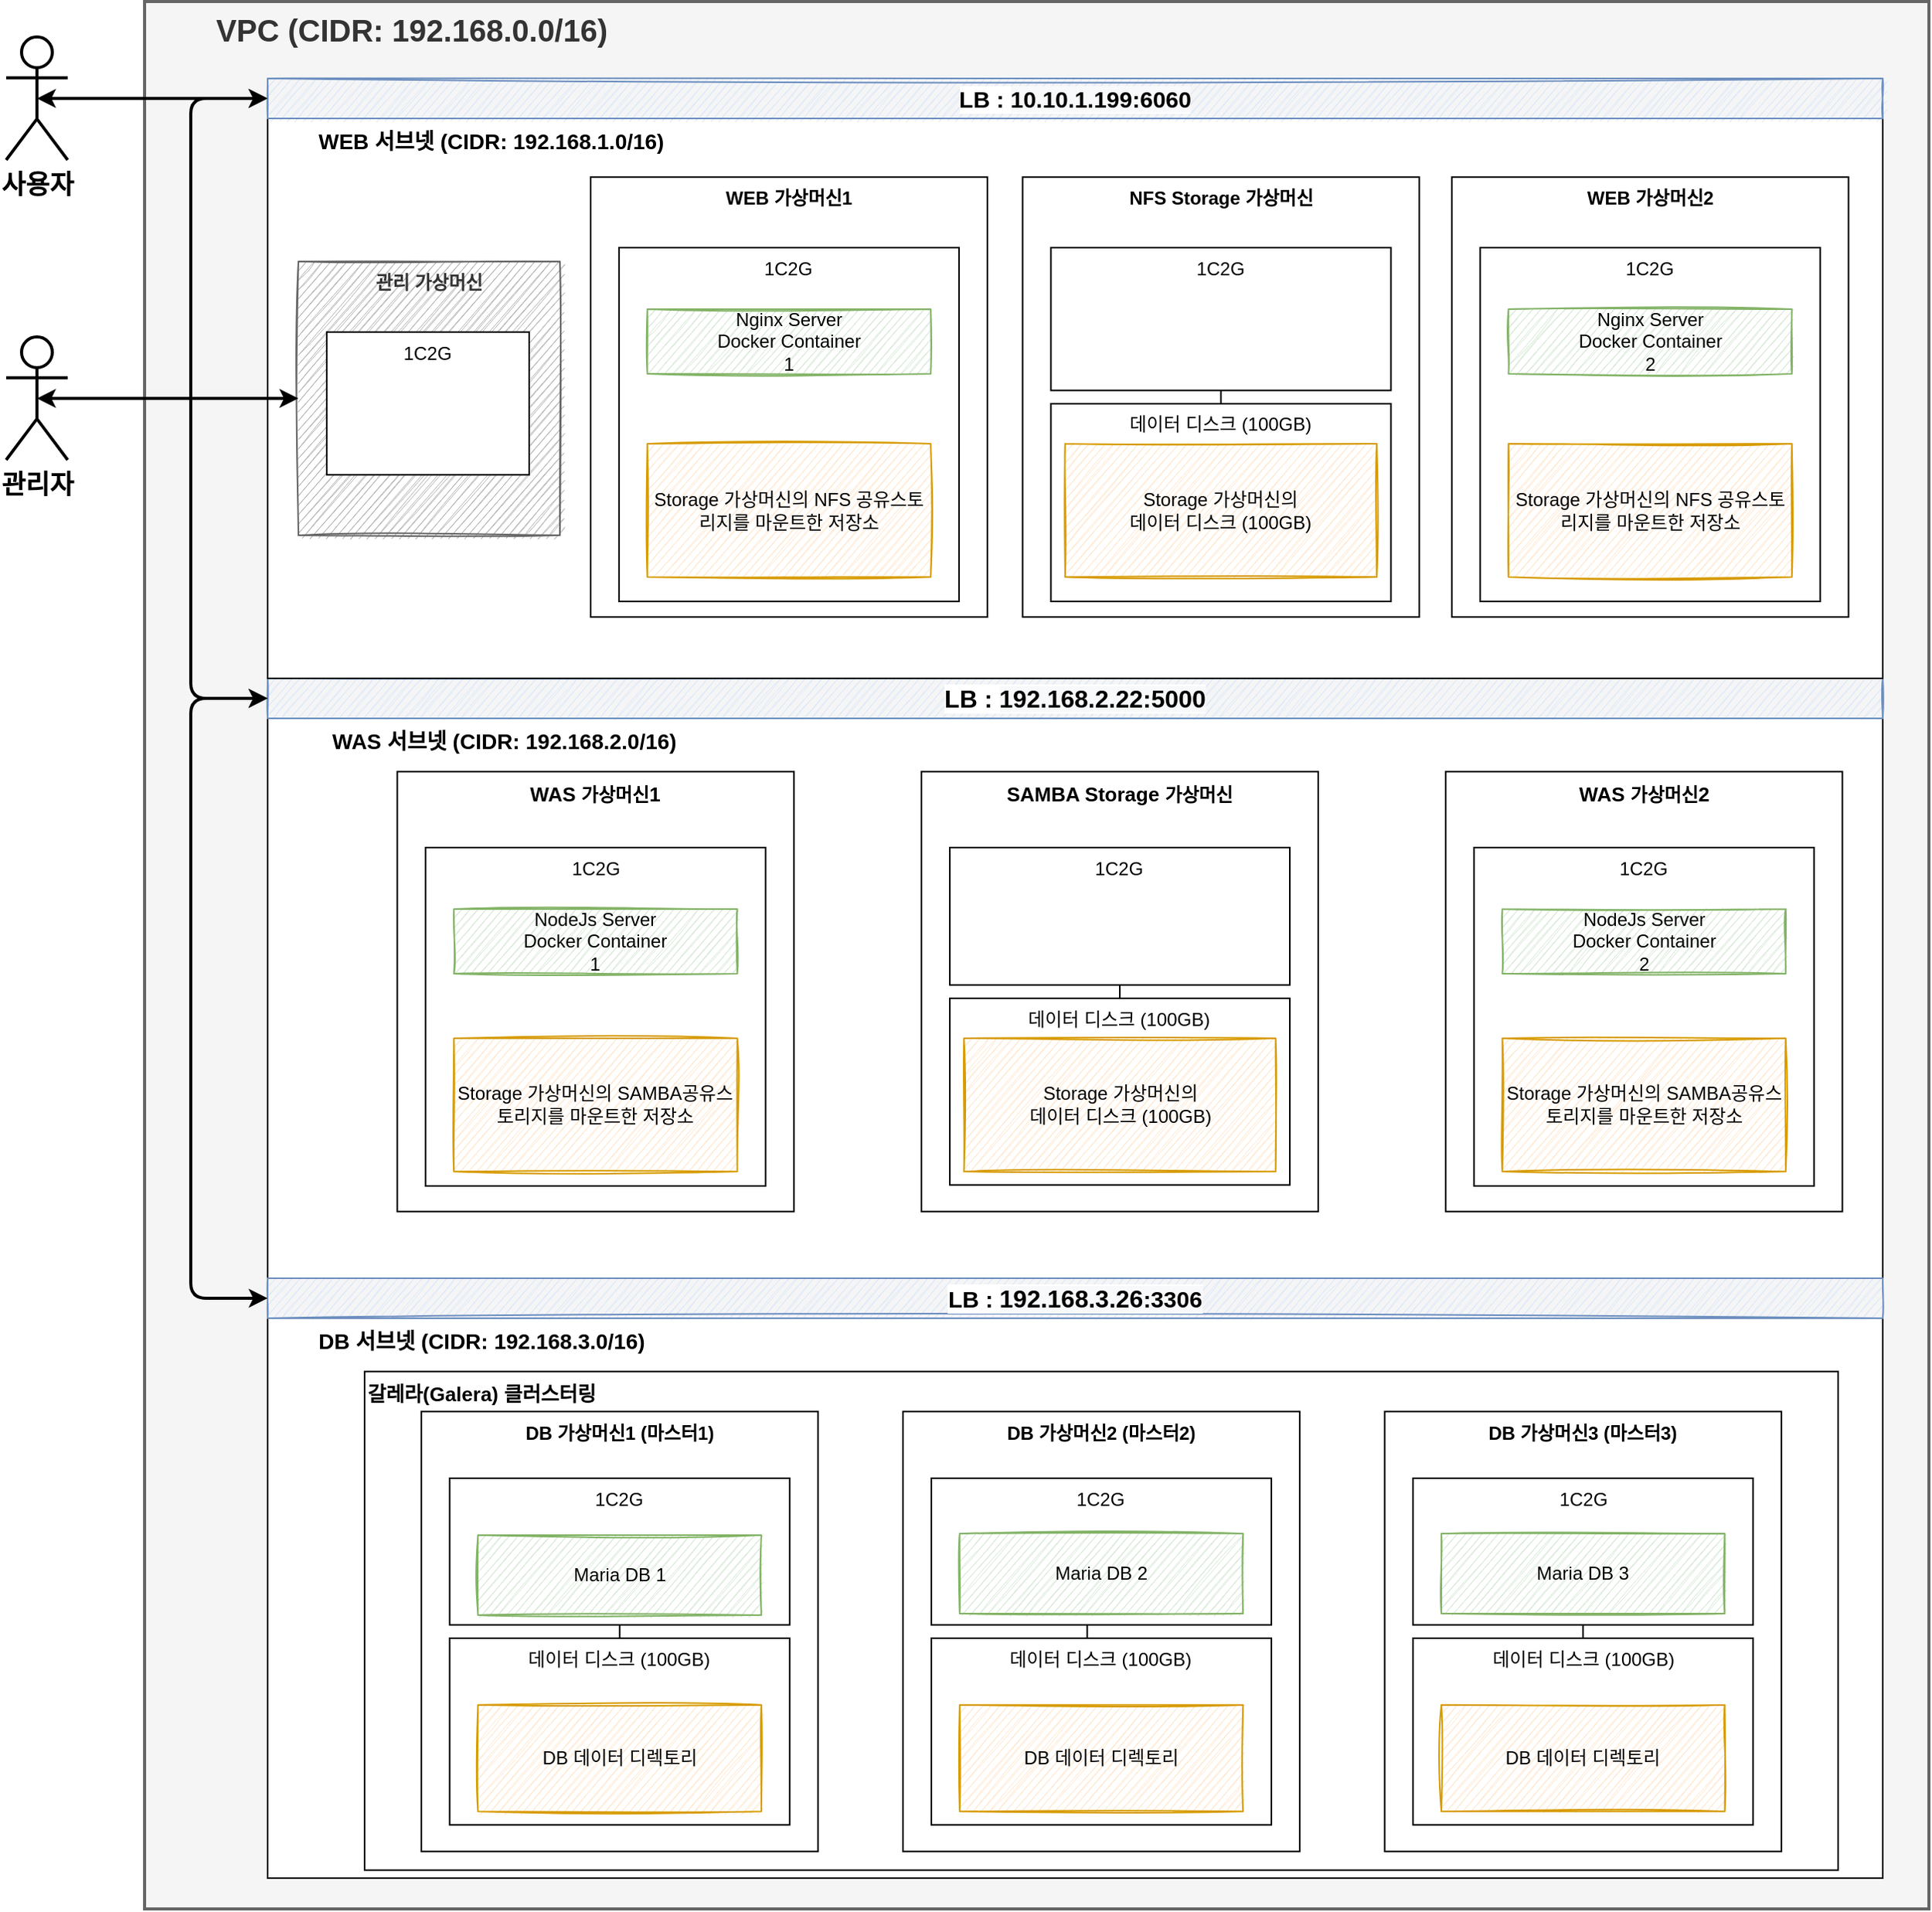<mxfile version="18.0.1" type="device" pages="2"><diagram id="beLBijaFmOzVzYkexY7z" name="linux 3tier"><mxGraphModel dx="2275" dy="2651" grid="1" gridSize="10" guides="1" tooltips="1" connect="1" arrows="1" fold="1" page="1" pageScale="1" pageWidth="1169" pageHeight="827" math="0" shadow="0"><root><mxCell id="0"/><mxCell id="1" parent="0"/><mxCell id="K_TEPSwrzYAbUcOwS6Rm-1" value="&lt;b style=&quot;font-size: 20px;&quot;&gt;&lt;font style=&quot;font-size: 20px;&quot;&gt;&amp;nbsp;&lt;span style=&quot;white-space: pre;&quot;&gt;&#9;&lt;/span&gt;VPC (CIDR:&amp;nbsp;&lt;/font&gt;&lt;/b&gt;&lt;span style=&quot;background-color: initial;&quot;&gt;&lt;b&gt;192.168.0.0/16)&lt;/b&gt;&lt;br&gt;&lt;/span&gt;" style="rounded=0;whiteSpace=wrap;html=1;fillColor=#f5f5f5;strokeColor=#666666;fontColor=#333333;sketch=0;strokeWidth=2;glass=0;align=left;verticalAlign=top;fontSize=20;" parent="1" vertex="1"><mxGeometry x="-650" y="-870" width="1160" height="1240" as="geometry"/></mxCell><mxCell id="K_TEPSwrzYAbUcOwS6Rm-2" style="edgeStyle=orthogonalEdgeStyle;rounded=0;orthogonalLoop=1;jettySize=auto;html=1;exitX=0.5;exitY=0.5;exitDx=0;exitDy=0;exitPerimeter=0;entryX=0;entryY=0.5;entryDx=0;entryDy=0;startArrow=classic;startFill=1;strokeWidth=2;" parent="1" source="K_TEPSwrzYAbUcOwS6Rm-3" target="K_TEPSwrzYAbUcOwS6Rm-35" edge="1"><mxGeometry relative="1" as="geometry"/></mxCell><mxCell id="K_TEPSwrzYAbUcOwS6Rm-3" value="사용자&lt;br&gt;" style="shape=umlActor;verticalLabelPosition=bottom;verticalAlign=top;html=1;outlineConnect=0;fontStyle=1;fontSize=17;strokeWidth=2;" parent="1" vertex="1"><mxGeometry x="-740" y="-847" width="40" height="80" as="geometry"/></mxCell><mxCell id="K_TEPSwrzYAbUcOwS6Rm-4" value="" style="group" parent="1" vertex="1" connectable="0"><mxGeometry x="-570" y="-820" width="1050" height="1170" as="geometry"/></mxCell><mxCell id="K_TEPSwrzYAbUcOwS6Rm-5" value="&lt;font style=&quot;&quot;&gt;&lt;b style=&quot;font-size: 14px;&quot;&gt;&lt;span style=&quot;white-space: pre;&quot;&gt;&#9;&lt;/span&gt;DB 서브넷 (&lt;/b&gt;&lt;span style=&quot;font-size: 14px;&quot;&gt;&lt;b&gt;CIDR: 192.168.3.0/16&lt;/b&gt;&lt;/span&gt;&lt;b style=&quot;font-size: 14px;&quot;&gt;)&lt;/b&gt;&lt;/font&gt;" style="rounded=0;whiteSpace=wrap;html=1;align=left;verticalAlign=top;container=0;" parent="K_TEPSwrzYAbUcOwS6Rm-4" vertex="1"><mxGeometry y="806.0" width="1050.0" height="364.0" as="geometry"/></mxCell><mxCell id="K_TEPSwrzYAbUcOwS6Rm-6" value="&lt;b&gt;&lt;font style=&quot;font-size: 13px;&quot;&gt;갈레라(Galera) 클러스터링&lt;/font&gt;&lt;/b&gt;" style="rounded=0;whiteSpace=wrap;html=1;align=left;verticalAlign=top;" parent="K_TEPSwrzYAbUcOwS6Rm-4" vertex="1"><mxGeometry x="63.053" y="840.667" width="957.895" height="324.133" as="geometry"/></mxCell><mxCell id="K_TEPSwrzYAbUcOwS6Rm-7" value="&lt;blockquote style=&quot;margin: 0 0 0 40px; border: none; padding: 0px;&quot;&gt;&lt;font style=&quot;&quot;&gt;&lt;span style=&quot;font-size: 14px;&quot;&gt;&lt;b&gt;WAS 서브넷 (CIDR: 192.168.2.0/16)&lt;/b&gt;&lt;/span&gt;&lt;/font&gt;&lt;/blockquote&gt;" style="rounded=0;whiteSpace=wrap;html=1;align=left;verticalAlign=top;container=0;" parent="K_TEPSwrzYAbUcOwS6Rm-4" vertex="1"><mxGeometry y="416" width="1050.0" height="364.0" as="geometry"/></mxCell><mxCell id="K_TEPSwrzYAbUcOwS6Rm-8" value="&lt;b&gt;&lt;font style=&quot;font-size: 13px;&quot;&gt;WAS&amp;nbsp;&lt;/font&gt;&lt;/b&gt;&lt;b&gt;가상머신&lt;/b&gt;&lt;b&gt;&lt;font style=&quot;font-size: 13px;&quot;&gt;2&lt;/font&gt;&lt;/b&gt;" style="rounded=0;whiteSpace=wrap;html=1;fillColor=none;verticalAlign=top;container=0;" parent="K_TEPSwrzYAbUcOwS6Rm-4" vertex="1"><mxGeometry x="765.842" y="450.667" width="257.895" height="286.0" as="geometry"/></mxCell><mxCell id="K_TEPSwrzYAbUcOwS6Rm-9" value="&lt;b&gt;&lt;font style=&quot;font-size: 13px;&quot;&gt;SAMBA Storage&amp;nbsp;&lt;/font&gt;&lt;/b&gt;&lt;font style=&quot;&quot;&gt;&lt;b&gt;가상머신&lt;/b&gt;&lt;br&gt;&lt;/font&gt;" style="rounded=0;whiteSpace=wrap;html=1;fillColor=none;verticalAlign=top;container=0;" parent="K_TEPSwrzYAbUcOwS6Rm-4" vertex="1"><mxGeometry x="425.053" y="450.667" width="257.895" height="286.0" as="geometry"/></mxCell><mxCell id="K_TEPSwrzYAbUcOwS6Rm-10" value="&lt;b&gt;&lt;font style=&quot;font-size: 13px;&quot;&gt;WAS&amp;nbsp;&lt;/font&gt;&lt;/b&gt;&lt;font style=&quot;&quot;&gt;&lt;b&gt;가상머신&lt;/b&gt;&lt;span style=&quot;font-size: 13px;&quot;&gt;&lt;b&gt;1&lt;/b&gt;&lt;/span&gt;&lt;/font&gt;&lt;b&gt;&lt;font style=&quot;font-size: 13px;&quot;&gt;&lt;br&gt;&lt;/font&gt;&lt;/b&gt;" style="rounded=0;whiteSpace=wrap;html=1;fillColor=none;verticalAlign=top;container=0;" parent="K_TEPSwrzYAbUcOwS6Rm-4" vertex="1"><mxGeometry x="84.263" y="450.667" width="257.895" height="286.0" as="geometry"/></mxCell><mxCell id="K_TEPSwrzYAbUcOwS6Rm-11" value="1C2G" style="rounded=0;whiteSpace=wrap;html=1;container=0;verticalAlign=top;" parent="K_TEPSwrzYAbUcOwS6Rm-4" vertex="1"><mxGeometry x="102.68" y="500" width="221.05" height="220" as="geometry"/></mxCell><mxCell id="K_TEPSwrzYAbUcOwS6Rm-12" value="1C2G" style="rounded=0;whiteSpace=wrap;html=1;container=0;verticalAlign=top;" parent="K_TEPSwrzYAbUcOwS6Rm-4" vertex="1"><mxGeometry x="784.26" y="500" width="221.05" height="220" as="geometry"/></mxCell><mxCell id="K_TEPSwrzYAbUcOwS6Rm-13" value="1C2G" style="rounded=0;whiteSpace=wrap;html=1;container=0;verticalAlign=top;" parent="K_TEPSwrzYAbUcOwS6Rm-4" vertex="1"><mxGeometry x="443.47" y="500" width="221.05" height="89.33" as="geometry"/></mxCell><mxCell id="K_TEPSwrzYAbUcOwS6Rm-14" style="edgeStyle=orthogonalEdgeStyle;rounded=0;orthogonalLoop=1;jettySize=auto;html=1;exitX=0.5;exitY=0;exitDx=0;exitDy=0;entryX=0.5;entryY=1;entryDx=0;entryDy=0;endArrow=none;endFill=0;" parent="K_TEPSwrzYAbUcOwS6Rm-4" source="K_TEPSwrzYAbUcOwS6Rm-55" target="K_TEPSwrzYAbUcOwS6Rm-13" edge="1"><mxGeometry relative="1" as="geometry"/></mxCell><mxCell id="K_TEPSwrzYAbUcOwS6Rm-18" value="&lt;font style=&quot;font-size: 16px;&quot;&gt;&lt;b&gt;LB :&amp;nbsp;&lt;span style=&quot;background-color: rgb(248, 249, 250);&quot;&gt;192.168.2.22:5000&lt;/span&gt;&lt;/b&gt;&lt;/font&gt;" style="rounded=0;whiteSpace=wrap;html=1;labelBackgroundColor=#ffffff;container=0;fillColor=#dae8fc;strokeColor=#6c8ebf;sketch=1;fontSize=13;" parent="K_TEPSwrzYAbUcOwS6Rm-4" vertex="1"><mxGeometry y="390" width="1050.0" height="26" as="geometry"/></mxCell><mxCell id="K_TEPSwrzYAbUcOwS6Rm-19" value="NodeJs Server&lt;br&gt;Docker Container&lt;br&gt;1" style="rounded=0;whiteSpace=wrap;html=1;fillColor=#d5e8d4;strokeColor=#82b366;sketch=1;" parent="K_TEPSwrzYAbUcOwS6Rm-4" vertex="1"><mxGeometry x="121.11" y="540" width="184.21" height="42" as="geometry"/></mxCell><mxCell id="K_TEPSwrzYAbUcOwS6Rm-20" value="NodeJs&amp;nbsp;Server&lt;br&gt;Docker Container&lt;br&gt;2" style="rounded=0;whiteSpace=wrap;html=1;fillColor=#d5e8d4;strokeColor=#82b366;sketch=1;" parent="K_TEPSwrzYAbUcOwS6Rm-4" vertex="1"><mxGeometry x="802.68" y="540" width="184.21" height="42" as="geometry"/></mxCell><mxCell id="K_TEPSwrzYAbUcOwS6Rm-21" value="Storage 가상머신의 SAMBA공유스토리지를 마운트한 저장소" style="rounded=0;whiteSpace=wrap;html=1;fillColor=#ffe6cc;strokeColor=#d79b00;sketch=1;" parent="K_TEPSwrzYAbUcOwS6Rm-4" vertex="1"><mxGeometry x="121.105" y="624" width="184.211" height="86.667" as="geometry"/></mxCell><mxCell id="K_TEPSwrzYAbUcOwS6Rm-22" value="Storage 가상머신의 SAMBA공유스토리지를 마운트한 저장소" style="rounded=0;whiteSpace=wrap;html=1;fillColor=#ffe6cc;strokeColor=#d79b00;sketch=1;" parent="K_TEPSwrzYAbUcOwS6Rm-4" vertex="1"><mxGeometry x="802.684" y="624" width="184.211" height="86.667" as="geometry"/></mxCell><mxCell id="K_TEPSwrzYAbUcOwS6Rm-23" value="&lt;font style=&quot;&quot;&gt;&lt;span style=&quot;font-size: 14px;&quot;&gt;&lt;b&gt;&lt;span style=&quot;white-space: pre;&quot;&gt;&#9;&lt;/span&gt;WEB 서브넷 (CIDR: 192.168.1.0/16)&lt;/b&gt;&lt;/span&gt;&lt;/font&gt;" style="rounded=0;whiteSpace=wrap;html=1;align=left;verticalAlign=top;container=0;" parent="K_TEPSwrzYAbUcOwS6Rm-4" vertex="1"><mxGeometry y="26" width="1050.0" height="364.0" as="geometry"/></mxCell><mxCell id="K_TEPSwrzYAbUcOwS6Rm-24" value="&lt;b&gt;WEB 가상머신2&lt;/b&gt;" style="rounded=0;whiteSpace=wrap;html=1;fillColor=none;verticalAlign=top;container=0;" parent="K_TEPSwrzYAbUcOwS6Rm-4" vertex="1"><mxGeometry x="769.842" y="64.133" width="257.895" height="286.0" as="geometry"/></mxCell><mxCell id="K_TEPSwrzYAbUcOwS6Rm-25" value="&lt;b&gt;NFS Storage 가상머신&lt;/b&gt;" style="rounded=0;whiteSpace=wrap;html=1;fillColor=none;verticalAlign=top;container=0;" parent="K_TEPSwrzYAbUcOwS6Rm-4" vertex="1"><mxGeometry x="490.793" y="64.133" width="257.895" height="286.0" as="geometry"/></mxCell><mxCell id="K_TEPSwrzYAbUcOwS6Rm-26" value="&lt;b&gt;WEB 가상머신1&lt;/b&gt;" style="rounded=0;whiteSpace=wrap;html=1;fillColor=none;verticalAlign=top;container=0;" parent="K_TEPSwrzYAbUcOwS6Rm-4" vertex="1"><mxGeometry x="210.003" y="64.133" width="257.895" height="286.0" as="geometry"/></mxCell><mxCell id="K_TEPSwrzYAbUcOwS6Rm-27" value="1C2G" style="rounded=0;whiteSpace=wrap;html=1;container=0;verticalAlign=top;" parent="K_TEPSwrzYAbUcOwS6Rm-4" vertex="1"><mxGeometry x="228.42" y="110" width="221.05" height="230" as="geometry"/></mxCell><mxCell id="K_TEPSwrzYAbUcOwS6Rm-29" value="1C2G" style="rounded=0;whiteSpace=wrap;html=1;container=0;verticalAlign=top;" parent="K_TEPSwrzYAbUcOwS6Rm-4" vertex="1"><mxGeometry x="788.26" y="110" width="221.05" height="230" as="geometry"/></mxCell><mxCell id="K_TEPSwrzYAbUcOwS6Rm-30" value="1C2G" style="rounded=0;whiteSpace=wrap;html=1;container=0;verticalAlign=top;" parent="K_TEPSwrzYAbUcOwS6Rm-4" vertex="1"><mxGeometry x="509.21" y="110" width="221.05" height="92.8" as="geometry"/></mxCell><mxCell id="K_TEPSwrzYAbUcOwS6Rm-31" style="edgeStyle=orthogonalEdgeStyle;rounded=0;orthogonalLoop=1;jettySize=auto;html=1;exitX=0.5;exitY=0;exitDx=0;exitDy=0;entryX=0.5;entryY=1;entryDx=0;entryDy=0;endArrow=none;endFill=0;" parent="K_TEPSwrzYAbUcOwS6Rm-4" source="K_TEPSwrzYAbUcOwS6Rm-57" target="K_TEPSwrzYAbUcOwS6Rm-30" edge="1"><mxGeometry relative="1" as="geometry"/></mxCell><mxCell id="K_TEPSwrzYAbUcOwS6Rm-35" value="&lt;font style=&quot;font-size: 15px;&quot;&gt;&lt;b&gt;LB :&amp;nbsp;&lt;span style=&quot;background-color: rgb(248, 249, 250);&quot;&gt;10.10.1.199:6060&lt;/span&gt;&lt;/b&gt;&lt;/font&gt;" style="rounded=0;whiteSpace=wrap;html=1;labelBackgroundColor=#ffffff;container=0;fillColor=#dae8fc;strokeColor=#6c8ebf;sketch=1;fontSize=13;" parent="K_TEPSwrzYAbUcOwS6Rm-4" vertex="1"><mxGeometry width="1050" height="26" as="geometry"/></mxCell><mxCell id="K_TEPSwrzYAbUcOwS6Rm-36" value="Nginx Server&lt;br&gt;Docker Container&lt;br&gt;1" style="rounded=0;whiteSpace=wrap;html=1;fillColor=#d5e8d4;strokeColor=#82b366;sketch=1;" parent="K_TEPSwrzYAbUcOwS6Rm-4" vertex="1"><mxGeometry x="246.85" y="150" width="184.21" height="42" as="geometry"/></mxCell><mxCell id="K_TEPSwrzYAbUcOwS6Rm-37" value="Nginx Server&lt;br&gt;Docker Container&lt;br&gt;2" style="rounded=0;whiteSpace=wrap;html=1;fillColor=#d5e8d4;strokeColor=#82b366;sketch=1;" parent="K_TEPSwrzYAbUcOwS6Rm-4" vertex="1"><mxGeometry x="806.68" y="150" width="184.21" height="42" as="geometry"/></mxCell><mxCell id="K_TEPSwrzYAbUcOwS6Rm-38" value="Storage 가상머신의 NFS&amp;nbsp;공유스토리지를 마운트한 저장소" style="rounded=0;whiteSpace=wrap;html=1;fillColor=#ffe6cc;strokeColor=#d79b00;sketch=1;" parent="K_TEPSwrzYAbUcOwS6Rm-4" vertex="1"><mxGeometry x="246.845" y="237.467" width="184.211" height="86.667" as="geometry"/></mxCell><mxCell id="K_TEPSwrzYAbUcOwS6Rm-39" value="Storage 가상머신의 NFS 공유스토리지를 마운트한 저장소" style="rounded=0;whiteSpace=wrap;html=1;fillColor=#ffe6cc;strokeColor=#d79b00;sketch=1;" parent="K_TEPSwrzYAbUcOwS6Rm-4" vertex="1"><mxGeometry x="806.684" y="237.467" width="184.211" height="86.667" as="geometry"/></mxCell><mxCell id="K_TEPSwrzYAbUcOwS6Rm-40" value="&lt;b&gt;DB&amp;nbsp;가상머신3 (마스터3)&lt;/b&gt;" style="rounded=0;whiteSpace=wrap;html=1;fillColor=none;verticalAlign=top;container=0;" parent="K_TEPSwrzYAbUcOwS6Rm-4" vertex="1"><mxGeometry x="726.211" y="866.667" width="257.895" height="286.0" as="geometry"/></mxCell><mxCell id="K_TEPSwrzYAbUcOwS6Rm-41" value="&lt;font style=&quot;font-size: 12px;&quot;&gt;&lt;b&gt;DB 가상머신1 (마스터1)&lt;br&gt;&lt;/b&gt;&lt;/font&gt;" style="rounded=0;whiteSpace=wrap;html=1;fillColor=none;verticalAlign=top;container=0;" parent="K_TEPSwrzYAbUcOwS6Rm-4" vertex="1"><mxGeometry x="99.895" y="866.667" width="257.895" height="286.0" as="geometry"/></mxCell><mxCell id="K_TEPSwrzYAbUcOwS6Rm-42" value="1C2G" style="rounded=0;whiteSpace=wrap;html=1;container=0;verticalAlign=top;" parent="K_TEPSwrzYAbUcOwS6Rm-4" vertex="1"><mxGeometry x="118.32" y="910" width="221.05" height="95.33" as="geometry"/></mxCell><mxCell id="K_TEPSwrzYAbUcOwS6Rm-44" value="1C2G" style="rounded=0;whiteSpace=wrap;html=1;container=0;verticalAlign=top;" parent="K_TEPSwrzYAbUcOwS6Rm-4" vertex="1"><mxGeometry x="744.63" y="910" width="221.05" height="95.33" as="geometry"/></mxCell><mxCell id="K_TEPSwrzYAbUcOwS6Rm-45" style="edgeStyle=orthogonalEdgeStyle;rounded=0;orthogonalLoop=1;jettySize=auto;html=1;exitX=0.5;exitY=0;exitDx=0;exitDy=0;entryX=0.5;entryY=1;entryDx=0;entryDy=0;endArrow=none;endFill=0;" parent="K_TEPSwrzYAbUcOwS6Rm-4" edge="1"><mxGeometry relative="1" as="geometry"><mxPoint x="532.789" y="1014" as="sourcePoint"/><mxPoint x="532.789" y="1005.333" as="targetPoint"/></mxGeometry></mxCell><mxCell id="K_TEPSwrzYAbUcOwS6Rm-46" value="데이터 디스크 (100GB)" style="rounded=0;whiteSpace=wrap;html=1;container=0;verticalAlign=top;" parent="K_TEPSwrzYAbUcOwS6Rm-4" vertex="1"><mxGeometry x="118.316" y="1014" width="221.053" height="121.333" as="geometry"/></mxCell><mxCell id="K_TEPSwrzYAbUcOwS6Rm-47" style="edgeStyle=orthogonalEdgeStyle;rounded=0;orthogonalLoop=1;jettySize=auto;html=1;exitX=0.5;exitY=1;exitDx=0;exitDy=0;entryX=0.5;entryY=0;entryDx=0;entryDy=0;endArrow=none;endFill=0;" parent="K_TEPSwrzYAbUcOwS6Rm-4" source="K_TEPSwrzYAbUcOwS6Rm-42" target="K_TEPSwrzYAbUcOwS6Rm-46" edge="1"><mxGeometry relative="1" as="geometry"/></mxCell><mxCell id="K_TEPSwrzYAbUcOwS6Rm-48" value="데이터 디스크 (100GB)" style="rounded=0;whiteSpace=wrap;html=1;container=0;verticalAlign=top;" parent="K_TEPSwrzYAbUcOwS6Rm-4" vertex="1"><mxGeometry x="744.632" y="1014" width="221.053" height="121.333" as="geometry"/></mxCell><mxCell id="K_TEPSwrzYAbUcOwS6Rm-49" value="LB :&amp;nbsp;&lt;b style=&quot;font-size: 16px;&quot;&gt;&lt;span style=&quot;background-color: rgb(248, 249, 250);&quot;&gt;192.168.3.26&lt;/span&gt;&lt;/b&gt;&lt;span style=&quot;background-color: rgb(248, 249, 250); font-size: 15px;&quot;&gt;:3306&lt;/span&gt;" style="rounded=0;whiteSpace=wrap;html=1;labelBackgroundColor=#ffffff;container=0;fillColor=#dae8fc;strokeColor=#6c8ebf;sketch=1;fontSize=15;fontStyle=1" parent="K_TEPSwrzYAbUcOwS6Rm-4" vertex="1"><mxGeometry y="780" width="1050.0" height="26" as="geometry"/></mxCell><mxCell id="K_TEPSwrzYAbUcOwS6Rm-50" value="Maria DB 1" style="rounded=0;whiteSpace=wrap;html=1;fillColor=#d5e8d4;strokeColor=#82b366;sketch=1;" parent="K_TEPSwrzYAbUcOwS6Rm-4" vertex="1"><mxGeometry x="136.737" y="947" width="184.211" height="52" as="geometry"/></mxCell><mxCell id="K_TEPSwrzYAbUcOwS6Rm-51" value="Maria DB 3" style="rounded=0;whiteSpace=wrap;html=1;fillColor=#d5e8d4;strokeColor=#82b366;sketch=1;" parent="K_TEPSwrzYAbUcOwS6Rm-4" vertex="1"><mxGeometry x="763.053" y="946" width="184.211" height="52" as="geometry"/></mxCell><mxCell id="K_TEPSwrzYAbUcOwS6Rm-52" value="데이터 디스크 (100GB)" style="rounded=0;whiteSpace=wrap;html=1;container=0;verticalAlign=top;" parent="K_TEPSwrzYAbUcOwS6Rm-4" vertex="1"><mxGeometry x="443.474" y="598" width="221.053" height="121.333" as="geometry"/></mxCell><mxCell id="K_TEPSwrzYAbUcOwS6Rm-53" value="DB 데이터 디렉토리" style="rounded=0;whiteSpace=wrap;html=1;fillColor=#ffe6cc;strokeColor=#d79b00;sketch=1;" parent="K_TEPSwrzYAbUcOwS6Rm-4" vertex="1"><mxGeometry x="136.737" y="1057.333" width="184.211" height="69.333" as="geometry"/></mxCell><mxCell id="K_TEPSwrzYAbUcOwS6Rm-54" value="DB 데이터 디렉토리" style="rounded=0;whiteSpace=wrap;html=1;fillColor=#ffe6cc;strokeColor=#d79b00;sketch=1;" parent="K_TEPSwrzYAbUcOwS6Rm-4" vertex="1"><mxGeometry x="763.053" y="1057.333" width="184.211" height="69.333" as="geometry"/></mxCell><mxCell id="K_TEPSwrzYAbUcOwS6Rm-55" value="Storage 가상머신의&lt;br&gt;데이터 디스크 (100GB)" style="rounded=0;whiteSpace=wrap;html=1;container=0;fillColor=#ffe6cc;strokeColor=#d79b00;sketch=1;" parent="K_TEPSwrzYAbUcOwS6Rm-4" vertex="1"><mxGeometry x="452.684" y="624" width="202.632" height="86.667" as="geometry"/></mxCell><mxCell id="K_TEPSwrzYAbUcOwS6Rm-56" value="데이터 디스크 (100GB)" style="rounded=0;whiteSpace=wrap;html=1;container=0;verticalAlign=top;" parent="K_TEPSwrzYAbUcOwS6Rm-4" vertex="1"><mxGeometry x="509.21" y="211.47" width="221.05" height="128.53" as="geometry"/></mxCell><mxCell id="K_TEPSwrzYAbUcOwS6Rm-57" value="Storage 가상머신의&lt;br&gt;데이터 디스크 (100GB)" style="rounded=0;whiteSpace=wrap;html=1;container=0;fillColor=#ffe6cc;strokeColor=#d79b00;sketch=1;" parent="K_TEPSwrzYAbUcOwS6Rm-4" vertex="1"><mxGeometry x="518.424" y="237.467" width="202.632" height="86.667" as="geometry"/></mxCell><mxCell id="K_TEPSwrzYAbUcOwS6Rm-58" value="&lt;b&gt;DB 가상머신2 (마스터2)&lt;/b&gt;" style="rounded=0;whiteSpace=wrap;html=1;fillColor=none;verticalAlign=top;container=0;" parent="K_TEPSwrzYAbUcOwS6Rm-4" vertex="1"><mxGeometry x="413.053" y="866.667" width="257.895" height="286.0" as="geometry"/></mxCell><mxCell id="K_TEPSwrzYAbUcOwS6Rm-59" value="1C2G" style="rounded=0;whiteSpace=wrap;html=1;container=0;verticalAlign=top;" parent="K_TEPSwrzYAbUcOwS6Rm-4" vertex="1"><mxGeometry x="431.47" y="910" width="221.05" height="95.33" as="geometry"/></mxCell><mxCell id="K_TEPSwrzYAbUcOwS6Rm-60" value="데이터 디스크 (100GB)" style="rounded=0;whiteSpace=wrap;html=1;container=0;verticalAlign=top;" parent="K_TEPSwrzYAbUcOwS6Rm-4" vertex="1"><mxGeometry x="431.474" y="1014" width="221.053" height="121.333" as="geometry"/></mxCell><mxCell id="K_TEPSwrzYAbUcOwS6Rm-61" value="Maria DB 2" style="rounded=0;whiteSpace=wrap;html=1;fillColor=#d5e8d4;strokeColor=#82b366;sketch=1;" parent="K_TEPSwrzYAbUcOwS6Rm-4" vertex="1"><mxGeometry x="449.895" y="946" width="184.211" height="52" as="geometry"/></mxCell><mxCell id="K_TEPSwrzYAbUcOwS6Rm-62" value="DB 데이터 디렉토리" style="rounded=0;whiteSpace=wrap;html=1;fillColor=#ffe6cc;strokeColor=#d79b00;sketch=1;" parent="K_TEPSwrzYAbUcOwS6Rm-4" vertex="1"><mxGeometry x="449.895" y="1057.333" width="184.211" height="69.333" as="geometry"/></mxCell><mxCell id="K_TEPSwrzYAbUcOwS6Rm-63" style="edgeStyle=orthogonalEdgeStyle;rounded=0;orthogonalLoop=1;jettySize=auto;html=1;exitX=0.5;exitY=1;exitDx=0;exitDy=0;entryX=0.5;entryY=0;entryDx=0;entryDy=0;endArrow=none;endFill=0;" parent="K_TEPSwrzYAbUcOwS6Rm-4" source="K_TEPSwrzYAbUcOwS6Rm-44" target="K_TEPSwrzYAbUcOwS6Rm-48" edge="1"><mxGeometry relative="1" as="geometry"/></mxCell><mxCell id="K_TEPSwrzYAbUcOwS6Rm-64" value="" style="endArrow=classic;startArrow=classic;html=1;entryX=0;entryY=0.5;entryDx=0;entryDy=0;exitX=0;exitY=0.5;exitDx=0;exitDy=0;strokeWidth=2;rounded=1;" parent="K_TEPSwrzYAbUcOwS6Rm-4" source="K_TEPSwrzYAbUcOwS6Rm-18" target="K_TEPSwrzYAbUcOwS6Rm-35" edge="1"><mxGeometry width="50" height="50" relative="1" as="geometry"><mxPoint x="-90" y="140" as="sourcePoint"/><mxPoint x="-40" y="90" as="targetPoint"/><Array as="points"><mxPoint x="-50" y="403"/><mxPoint x="-50" y="210"/><mxPoint x="-50" y="13"/></Array></mxGeometry></mxCell><mxCell id="K_TEPSwrzYAbUcOwS6Rm-65" value="" style="endArrow=classic;startArrow=classic;html=1;entryX=0;entryY=0.5;entryDx=0;entryDy=0;exitX=0;exitY=0.5;exitDx=0;exitDy=0;strokeWidth=2;rounded=1;" parent="K_TEPSwrzYAbUcOwS6Rm-4" source="K_TEPSwrzYAbUcOwS6Rm-49" target="K_TEPSwrzYAbUcOwS6Rm-18" edge="1"><mxGeometry width="50" height="50" relative="1" as="geometry"><mxPoint y="797" as="sourcePoint"/><mxPoint y="407" as="targetPoint"/><Array as="points"><mxPoint x="-50" y="793"/><mxPoint x="-50" y="600"/><mxPoint x="-50" y="403"/></Array></mxGeometry></mxCell><mxCell id="K_TEPSwrzYAbUcOwS6Rm-66" value="&lt;b&gt;관리 가상머신&lt;/b&gt;" style="rounded=0;whiteSpace=wrap;html=1;fillColor=#B3B3B3;verticalAlign=top;container=0;fontColor=#333333;strokeColor=#666666;sketch=1;" parent="K_TEPSwrzYAbUcOwS6Rm-4" vertex="1"><mxGeometry x="20" y="119" width="170" height="178" as="geometry"/></mxCell><mxCell id="K_TEPSwrzYAbUcOwS6Rm-67" value="1C2G" style="rounded=0;whiteSpace=wrap;html=1;container=0;verticalAlign=top;" parent="K_TEPSwrzYAbUcOwS6Rm-4" vertex="1"><mxGeometry x="38.42" y="164.87" width="131.58" height="92.8" as="geometry"/></mxCell><mxCell id="K_TEPSwrzYAbUcOwS6Rm-68" value="관리자" style="shape=umlActor;verticalLabelPosition=bottom;verticalAlign=top;html=1;outlineConnect=0;fontStyle=1;fontSize=17;strokeWidth=2;" parent="1" vertex="1"><mxGeometry x="-740" y="-652" width="40" height="80" as="geometry"/></mxCell><mxCell id="K_TEPSwrzYAbUcOwS6Rm-69" style="edgeStyle=orthogonalEdgeStyle;rounded=0;orthogonalLoop=1;jettySize=auto;html=1;exitX=0.5;exitY=0.5;exitDx=0;exitDy=0;exitPerimeter=0;entryX=0;entryY=0.5;entryDx=0;entryDy=0;startArrow=classic;startFill=1;strokeWidth=2;" parent="1" source="K_TEPSwrzYAbUcOwS6Rm-68" target="K_TEPSwrzYAbUcOwS6Rm-66" edge="1"><mxGeometry relative="1" as="geometry"><mxPoint x="-750" y="-600" as="sourcePoint"/><mxPoint x="-550" y="-600" as="targetPoint"/></mxGeometry></mxCell></root></mxGraphModel></diagram><diagram id="2t1YgMAOGbPnMG3S0byN" name="windows 3tier"><mxGraphModel dx="3012" dy="3316" grid="1" gridSize="10" guides="1" tooltips="1" connect="1" arrows="1" fold="1" page="1" pageScale="1" pageWidth="1169" pageHeight="827" math="0" shadow="0"><root><mxCell id="0"/><mxCell id="1" parent="0"/><mxCell id="0T6g0gCuQE6mSMC0JO-M-1" style="edgeStyle=orthogonalEdgeStyle;rounded=0;orthogonalLoop=1;jettySize=auto;html=1;exitX=0.5;exitY=0.5;exitDx=0;exitDy=0;exitPerimeter=0;entryX=0;entryY=0.5;entryDx=0;entryDy=0;startArrow=classic;startFill=1;strokeWidth=2;" edge="1" parent="1" source="0T6g0gCuQE6mSMC0JO-M-2" target="0T6g0gCuQE6mSMC0JO-M-29"><mxGeometry relative="1" as="geometry"/></mxCell><mxCell id="0T6g0gCuQE6mSMC0JO-M-2" value="Client" style="shape=umlActor;verticalLabelPosition=bottom;verticalAlign=top;html=1;outlineConnect=0;fontStyle=1;fontSize=17;strokeWidth=2;" vertex="1" parent="1"><mxGeometry x="-790" y="-847" width="40" height="80" as="geometry"/></mxCell><mxCell id="0T6g0gCuQE6mSMC0JO-M-3" value="" style="group" vertex="1" connectable="0" parent="1"><mxGeometry x="-570" y="-820" width="1050" height="1170" as="geometry"/></mxCell><mxCell id="0T6g0gCuQE6mSMC0JO-M-4" value="&lt;font style=&quot;font-size: 14px;&quot;&gt;&lt;b&gt;DB&lt;/b&gt;&lt;/font&gt;" style="rounded=0;whiteSpace=wrap;html=1;align=left;verticalAlign=top;container=0;" vertex="1" parent="0T6g0gCuQE6mSMC0JO-M-3"><mxGeometry y="806.0" width="1050.0" height="364.0" as="geometry"/></mxCell><mxCell id="0T6g0gCuQE6mSMC0JO-M-5" value="&lt;b&gt;&lt;font style=&quot;font-size: 13px;&quot;&gt;MSCS(Microsoft Cluster Server) 구성&lt;/font&gt;&lt;/b&gt;" style="rounded=0;whiteSpace=wrap;html=1;align=left;verticalAlign=top;" vertex="1" parent="0T6g0gCuQE6mSMC0JO-M-3"><mxGeometry x="46.053" y="840.667" width="957.895" height="324.133" as="geometry"/></mxCell><mxCell id="0T6g0gCuQE6mSMC0JO-M-6" value="&lt;b&gt;&lt;font style=&quot;font-size: 14px;&quot;&gt;WAS&lt;/font&gt;&lt;/b&gt;" style="rounded=0;whiteSpace=wrap;html=1;align=left;verticalAlign=top;container=0;" vertex="1" parent="0T6g0gCuQE6mSMC0JO-M-3"><mxGeometry y="416" width="1050.0" height="364.0" as="geometry"/></mxCell><mxCell id="0T6g0gCuQE6mSMC0JO-M-7" value="&lt;b&gt;&lt;font style=&quot;font-size: 13px;&quot;&gt;WAS&amp;nbsp;&lt;/font&gt;&lt;/b&gt;&lt;b&gt;Node&lt;/b&gt;&lt;b&gt;&lt;font style=&quot;font-size: 13px;&quot;&gt;2&lt;br&gt;&lt;/font&gt;&lt;/b&gt;&lt;b&gt;IP: 10.1.1.180&lt;/b&gt;" style="rounded=0;whiteSpace=wrap;html=1;fillColor=none;verticalAlign=top;container=0;" vertex="1" parent="0T6g0gCuQE6mSMC0JO-M-3"><mxGeometry x="736.842" y="450.667" width="257.895" height="286.0" as="geometry"/></mxCell><mxCell id="0T6g0gCuQE6mSMC0JO-M-8" value="&lt;b&gt;&lt;font style=&quot;font-size: 13px;&quot;&gt;SAMBA Storage&amp;nbsp;&lt;/font&gt;&lt;/b&gt;&lt;b&gt;Node&lt;/b&gt;&lt;b&gt;&lt;font style=&quot;font-size: 13px;&quot;&gt;&lt;br&gt;&lt;/font&gt;&lt;/b&gt;&lt;b&gt;IP: 10.1.1.45&lt;/b&gt;&lt;b&gt;&lt;font style=&quot;font-size: 13px;&quot;&gt;&lt;br&gt;&lt;/font&gt;&lt;/b&gt;" style="rounded=0;whiteSpace=wrap;html=1;fillColor=none;verticalAlign=top;container=0;" vertex="1" parent="0T6g0gCuQE6mSMC0JO-M-3"><mxGeometry x="396.053" y="450.667" width="257.895" height="286.0" as="geometry"/></mxCell><mxCell id="0T6g0gCuQE6mSMC0JO-M-9" value="&lt;b&gt;&lt;font style=&quot;font-size: 13px;&quot;&gt;WAS&amp;nbsp;&lt;/font&gt;&lt;/b&gt;&lt;b&gt;Node&lt;/b&gt;&lt;b&gt;&lt;font style=&quot;font-size: 13px;&quot;&gt;1&lt;br&gt;&lt;/font&gt;&lt;/b&gt;&lt;b&gt;IP: 10.1.1.73&lt;/b&gt;&lt;b&gt;&lt;font style=&quot;font-size: 13px;&quot;&gt;&lt;br&gt;&lt;/font&gt;&lt;/b&gt;" style="rounded=0;whiteSpace=wrap;html=1;fillColor=none;verticalAlign=top;container=0;" vertex="1" parent="0T6g0gCuQE6mSMC0JO-M-3"><mxGeometry x="55.263" y="450.667" width="257.895" height="286.0" as="geometry"/></mxCell><mxCell id="0T6g0gCuQE6mSMC0JO-M-10" value="2C4G" style="rounded=0;whiteSpace=wrap;html=1;container=0;verticalAlign=top;" vertex="1" parent="0T6g0gCuQE6mSMC0JO-M-3"><mxGeometry x="73.68" y="500" width="221.05" height="89.33" as="geometry"/></mxCell><mxCell id="0T6g0gCuQE6mSMC0JO-M-11" value="2C4G" style="rounded=0;whiteSpace=wrap;html=1;container=0;verticalAlign=top;" vertex="1" parent="0T6g0gCuQE6mSMC0JO-M-3"><mxGeometry x="755.26" y="500" width="221.05" height="89.33" as="geometry"/></mxCell><mxCell id="0T6g0gCuQE6mSMC0JO-M-12" value="2C4G" style="rounded=0;whiteSpace=wrap;html=1;container=0;verticalAlign=top;" vertex="1" parent="0T6g0gCuQE6mSMC0JO-M-3"><mxGeometry x="414.47" y="500" width="221.05" height="89.33" as="geometry"/></mxCell><mxCell id="0T6g0gCuQE6mSMC0JO-M-13" style="edgeStyle=orthogonalEdgeStyle;rounded=0;orthogonalLoop=1;jettySize=auto;html=1;startArrow=classic;startFill=1;exitX=1;exitY=0.25;exitDx=0;exitDy=0;entryX=0;entryY=0.25;entryDx=0;entryDy=0;" edge="1" parent="0T6g0gCuQE6mSMC0JO-M-3" source="0T6g0gCuQE6mSMC0JO-M-9" target="0T6g0gCuQE6mSMC0JO-M-8"><mxGeometry relative="1" as="geometry"><mxPoint x="310" y="540" as="sourcePoint"/><mxPoint x="400" y="540" as="targetPoint"/></mxGeometry></mxCell><mxCell id="0T6g0gCuQE6mSMC0JO-M-14" style="edgeStyle=orthogonalEdgeStyle;rounded=0;orthogonalLoop=1;jettySize=auto;html=1;entryX=1;entryY=0.25;entryDx=0;entryDy=0;startArrow=classic;startFill=1;exitX=0;exitY=0.25;exitDx=0;exitDy=0;" edge="1" parent="0T6g0gCuQE6mSMC0JO-M-3" source="0T6g0gCuQE6mSMC0JO-M-7" target="0T6g0gCuQE6mSMC0JO-M-8"><mxGeometry relative="1" as="geometry"/></mxCell><mxCell id="0T6g0gCuQE6mSMC0JO-M-15" style="edgeStyle=orthogonalEdgeStyle;rounded=0;orthogonalLoop=1;jettySize=auto;html=1;exitX=0.5;exitY=0;exitDx=0;exitDy=0;entryX=0.5;entryY=1;entryDx=0;entryDy=0;endArrow=none;endFill=0;" edge="1" parent="0T6g0gCuQE6mSMC0JO-M-3" source="0T6g0gCuQE6mSMC0JO-M-42" target="0T6g0gCuQE6mSMC0JO-M-12"><mxGeometry relative="1" as="geometry"/></mxCell><mxCell id="0T6g0gCuQE6mSMC0JO-M-16" value="&lt;font style=&quot;font-size: 16px;&quot;&gt;&lt;b&gt;LB :&amp;nbsp;&lt;span style=&quot;background-color: rgb(248, 249, 250);&quot;&gt;10.10.1.103:3000&lt;/span&gt;&lt;/b&gt;&lt;/font&gt;" style="rounded=0;whiteSpace=wrap;html=1;labelBackgroundColor=#ffffff;container=0;fillColor=#dae8fc;strokeColor=#6c8ebf;sketch=1;fontSize=13;" vertex="1" parent="0T6g0gCuQE6mSMC0JO-M-3"><mxGeometry y="390" width="1050.0" height="26" as="geometry"/></mxCell><mxCell id="0T6g0gCuQE6mSMC0JO-M-17" value="NodeJs Server&lt;br&gt;1" style="rounded=0;whiteSpace=wrap;html=1;fillColor=#d5e8d4;strokeColor=#82b366;sketch=1;" vertex="1" parent="0T6g0gCuQE6mSMC0JO-M-3"><mxGeometry x="92.11" y="540" width="184.21" height="42" as="geometry"/></mxCell><mxCell id="0T6g0gCuQE6mSMC0JO-M-18" value="NodeJs&amp;nbsp;Server&lt;br&gt;2" style="rounded=0;whiteSpace=wrap;html=1;fillColor=#d5e8d4;strokeColor=#82b366;sketch=1;" vertex="1" parent="0T6g0gCuQE6mSMC0JO-M-3"><mxGeometry x="773.68" y="540" width="184.21" height="42" as="geometry"/></mxCell><mxCell id="0T6g0gCuQE6mSMC0JO-M-19" value="&lt;b&gt;&lt;font style=&quot;font-size: 14px;&quot;&gt;WEB&lt;/font&gt;&lt;/b&gt;" style="rounded=0;whiteSpace=wrap;html=1;align=left;verticalAlign=top;container=0;" vertex="1" parent="0T6g0gCuQE6mSMC0JO-M-3"><mxGeometry y="26" width="1050.0" height="364.0" as="geometry"/></mxCell><mxCell id="0T6g0gCuQE6mSMC0JO-M-20" value="&lt;b&gt;WEB Node2&lt;br&gt;IP: 10.1.1.63&lt;/b&gt;" style="rounded=0;whiteSpace=wrap;html=1;fillColor=none;verticalAlign=top;container=0;" vertex="1" parent="0T6g0gCuQE6mSMC0JO-M-3"><mxGeometry x="736.842" y="64.133" width="257.895" height="286.0" as="geometry"/></mxCell><mxCell id="0T6g0gCuQE6mSMC0JO-M-21" value="&lt;b&gt;SAMBA Storage Node&lt;br&gt;IP: 10.1.1.61&lt;/b&gt;" style="rounded=0;whiteSpace=wrap;html=1;fillColor=none;verticalAlign=top;container=0;" vertex="1" parent="0T6g0gCuQE6mSMC0JO-M-3"><mxGeometry x="396.053" y="64.133" width="257.895" height="286.0" as="geometry"/></mxCell><mxCell id="0T6g0gCuQE6mSMC0JO-M-22" value="&lt;b&gt;WEB Node1&lt;br&gt;IP: 10.1.1.62&lt;/b&gt;" style="rounded=0;whiteSpace=wrap;html=1;fillColor=none;verticalAlign=top;container=0;" vertex="1" parent="0T6g0gCuQE6mSMC0JO-M-3"><mxGeometry x="55.263" y="64.133" width="257.895" height="286.0" as="geometry"/></mxCell><mxCell id="0T6g0gCuQE6mSMC0JO-M-23" value="2C4G" style="rounded=0;whiteSpace=wrap;html=1;container=0;verticalAlign=top;" vertex="1" parent="0T6g0gCuQE6mSMC0JO-M-3"><mxGeometry x="73.68" y="110" width="221.05" height="92.8" as="geometry"/></mxCell><mxCell id="0T6g0gCuQE6mSMC0JO-M-24" value="2C4G" style="rounded=0;whiteSpace=wrap;html=1;container=0;verticalAlign=top;" vertex="1" parent="0T6g0gCuQE6mSMC0JO-M-3"><mxGeometry x="755.26" y="110" width="221.05" height="92.8" as="geometry"/></mxCell><mxCell id="0T6g0gCuQE6mSMC0JO-M-25" value="2C4G" style="rounded=0;whiteSpace=wrap;html=1;container=0;verticalAlign=top;" vertex="1" parent="0T6g0gCuQE6mSMC0JO-M-3"><mxGeometry x="414.47" y="110" width="221.05" height="92.8" as="geometry"/></mxCell><mxCell id="0T6g0gCuQE6mSMC0JO-M-26" style="edgeStyle=orthogonalEdgeStyle;rounded=0;orthogonalLoop=1;jettySize=auto;html=1;entryX=0;entryY=0.5;entryDx=0;entryDy=0;startArrow=classic;startFill=1;" edge="1" parent="0T6g0gCuQE6mSMC0JO-M-3" source="0T6g0gCuQE6mSMC0JO-M-23" target="0T6g0gCuQE6mSMC0JO-M-25"><mxGeometry relative="1" as="geometry"/></mxCell><mxCell id="0T6g0gCuQE6mSMC0JO-M-27" style="edgeStyle=orthogonalEdgeStyle;rounded=0;orthogonalLoop=1;jettySize=auto;html=1;entryX=1;entryY=0.5;entryDx=0;entryDy=0;startArrow=classic;startFill=1;" edge="1" parent="0T6g0gCuQE6mSMC0JO-M-3" source="0T6g0gCuQE6mSMC0JO-M-24" target="0T6g0gCuQE6mSMC0JO-M-25"><mxGeometry relative="1" as="geometry"/></mxCell><mxCell id="0T6g0gCuQE6mSMC0JO-M-28" style="edgeStyle=orthogonalEdgeStyle;rounded=0;orthogonalLoop=1;jettySize=auto;html=1;exitX=0.5;exitY=0;exitDx=0;exitDy=0;entryX=0.5;entryY=1;entryDx=0;entryDy=0;endArrow=none;endFill=0;" edge="1" parent="0T6g0gCuQE6mSMC0JO-M-3" source="0T6g0gCuQE6mSMC0JO-M-44" target="0T6g0gCuQE6mSMC0JO-M-25"><mxGeometry relative="1" as="geometry"/></mxCell><mxCell id="0T6g0gCuQE6mSMC0JO-M-29" value="&lt;font style=&quot;font-size: 15px;&quot;&gt;&lt;b&gt;LB :&amp;nbsp;&lt;span style=&quot;background-color: rgb(248, 249, 250);&quot;&gt;10.10.1.104:3000&lt;/span&gt;&lt;/b&gt;&lt;/font&gt;" style="rounded=0;whiteSpace=wrap;html=1;labelBackgroundColor=#ffffff;container=0;fillColor=#dae8fc;strokeColor=#6c8ebf;sketch=1;fontSize=13;" vertex="1" parent="0T6g0gCuQE6mSMC0JO-M-3"><mxGeometry width="1050" height="26" as="geometry"/></mxCell><mxCell id="0T6g0gCuQE6mSMC0JO-M-30" value="Nginx Server&lt;br&gt;1" style="rounded=0;whiteSpace=wrap;html=1;fillColor=#d5e8d4;strokeColor=#82b366;sketch=1;" vertex="1" parent="0T6g0gCuQE6mSMC0JO-M-3"><mxGeometry x="92.11" y="150" width="184.21" height="42" as="geometry"/></mxCell><mxCell id="0T6g0gCuQE6mSMC0JO-M-31" value="Nginx Server&lt;br&gt;2" style="rounded=0;whiteSpace=wrap;html=1;fillColor=#d5e8d4;strokeColor=#82b366;sketch=1;" vertex="1" parent="0T6g0gCuQE6mSMC0JO-M-3"><mxGeometry x="773.68" y="150" width="184.21" height="42" as="geometry"/></mxCell><mxCell id="0T6g0gCuQE6mSMC0JO-M-32" value="&lt;b&gt;DB&amp;nbsp;&lt;/b&gt;&lt;b&gt;Node2&lt;/b&gt;&lt;b&gt;&lt;br&gt;IP: 10.1.1.99, 10.1.2.136&lt;/b&gt;" style="rounded=0;whiteSpace=wrap;html=1;fillColor=none;verticalAlign=top;container=0;" vertex="1" parent="0T6g0gCuQE6mSMC0JO-M-3"><mxGeometry x="709.211" y="866.667" width="257.895" height="286.0" as="geometry"/></mxCell><mxCell id="0T6g0gCuQE6mSMC0JO-M-33" value="&lt;font style=&quot;font-size: 12px;&quot;&gt;&lt;b&gt;DB Node1&lt;br&gt;IP: 10.1.1.184, 10.1.2.85&lt;/b&gt;&lt;/font&gt;" style="rounded=0;whiteSpace=wrap;html=1;fillColor=none;verticalAlign=top;container=0;" vertex="1" parent="0T6g0gCuQE6mSMC0JO-M-3"><mxGeometry x="82.895" y="866.667" width="257.895" height="286.0" as="geometry"/></mxCell><mxCell id="0T6g0gCuQE6mSMC0JO-M-34" value="4C8G" style="rounded=0;whiteSpace=wrap;html=1;container=0;verticalAlign=top;" vertex="1" parent="0T6g0gCuQE6mSMC0JO-M-3"><mxGeometry x="101.32" y="910" width="221.05" height="95.33" as="geometry"/></mxCell><mxCell id="0T6g0gCuQE6mSMC0JO-M-35" value="4C8G" style="rounded=0;whiteSpace=wrap;html=1;container=0;verticalAlign=top;" vertex="1" parent="0T6g0gCuQE6mSMC0JO-M-3"><mxGeometry x="727.63" y="910" width="221.05" height="95.33" as="geometry"/></mxCell><mxCell id="0T6g0gCuQE6mSMC0JO-M-36" style="edgeStyle=orthogonalEdgeStyle;rounded=0;orthogonalLoop=1;jettySize=auto;html=1;entryX=0;entryY=0.25;entryDx=0;entryDy=0;startArrow=classic;startFill=1;exitX=1;exitY=0.25;exitDx=0;exitDy=0;" edge="1" parent="0T6g0gCuQE6mSMC0JO-M-3" source="0T6g0gCuQE6mSMC0JO-M-33" target="0T6g0gCuQE6mSMC0JO-M-45"><mxGeometry relative="1" as="geometry"><mxPoint x="405.263" y="946.136" as="targetPoint"/></mxGeometry></mxCell><mxCell id="0T6g0gCuQE6mSMC0JO-M-37" style="edgeStyle=orthogonalEdgeStyle;rounded=0;orthogonalLoop=1;jettySize=auto;html=1;exitX=0.5;exitY=0;exitDx=0;exitDy=0;entryX=0.5;entryY=1;entryDx=0;entryDy=0;endArrow=none;endFill=0;" edge="1" parent="0T6g0gCuQE6mSMC0JO-M-3"><mxGeometry relative="1" as="geometry"><mxPoint x="515.789" y="1014" as="sourcePoint"/><mxPoint x="515.789" y="1005.333" as="targetPoint"/></mxGeometry></mxCell><mxCell id="0T6g0gCuQE6mSMC0JO-M-38" value="DB Failover Cluster :&amp;nbsp;&lt;span style=&quot;background-color: rgb(248, 249, 250); font-size: 15px;&quot;&gt;10.1.1.170:1433&lt;/span&gt;" style="rounded=0;whiteSpace=wrap;html=1;labelBackgroundColor=#ffffff;container=0;fillColor=#dae8fc;strokeColor=#6c8ebf;sketch=1;fontSize=15;fontStyle=1" vertex="1" parent="0T6g0gCuQE6mSMC0JO-M-3"><mxGeometry y="780" width="1050.0" height="26" as="geometry"/></mxCell><mxCell id="0T6g0gCuQE6mSMC0JO-M-39" value="MSSql" style="rounded=0;whiteSpace=wrap;html=1;fillColor=#d5e8d4;strokeColor=#82b366;sketch=1;" vertex="1" parent="0T6g0gCuQE6mSMC0JO-M-3"><mxGeometry x="119.737" y="947" width="184.211" height="52" as="geometry"/></mxCell><mxCell id="0T6g0gCuQE6mSMC0JO-M-40" value="MSSql" style="rounded=0;whiteSpace=wrap;html=1;fillColor=#d5e8d4;strokeColor=#82b366;sketch=1;" vertex="1" parent="0T6g0gCuQE6mSMC0JO-M-3"><mxGeometry x="746.053" y="946" width="184.211" height="52" as="geometry"/></mxCell><mxCell id="0T6g0gCuQE6mSMC0JO-M-41" value="데이터 디스크 (50GB)" style="rounded=0;whiteSpace=wrap;html=1;container=0;verticalAlign=top;" vertex="1" parent="0T6g0gCuQE6mSMC0JO-M-3"><mxGeometry x="414.474" y="598" width="221.053" height="121.333" as="geometry"/></mxCell><mxCell id="0T6g0gCuQE6mSMC0JO-M-42" value="Storage VM의&lt;br&gt;데이터 디스크 (50GB)" style="rounded=0;whiteSpace=wrap;html=1;container=0;fillColor=#ffe6cc;strokeColor=#d79b00;sketch=1;" vertex="1" parent="0T6g0gCuQE6mSMC0JO-M-3"><mxGeometry x="423.684" y="624" width="202.632" height="86.667" as="geometry"/></mxCell><mxCell id="0T6g0gCuQE6mSMC0JO-M-43" value="데이터 디스크 (50GB)" style="rounded=0;whiteSpace=wrap;html=1;container=0;verticalAlign=top;" vertex="1" parent="0T6g0gCuQE6mSMC0JO-M-3"><mxGeometry x="414.474" y="211.467" width="221.053" height="121.333" as="geometry"/></mxCell><mxCell id="0T6g0gCuQE6mSMC0JO-M-44" value="StorageVM의&lt;br&gt;데이터 디스크 (100GB)" style="rounded=0;whiteSpace=wrap;html=1;container=0;fillColor=#ffe6cc;strokeColor=#d79b00;sketch=1;" vertex="1" parent="0T6g0gCuQE6mSMC0JO-M-3"><mxGeometry x="423.684" y="237.467" width="202.632" height="86.667" as="geometry"/></mxCell><mxCell id="0T6g0gCuQE6mSMC0JO-M-45" value="&lt;b&gt;DB iSCSI Node&lt;br&gt;IP: 10.1.1.40&lt;/b&gt;" style="rounded=0;whiteSpace=wrap;html=1;fillColor=none;verticalAlign=top;container=0;" vertex="1" parent="0T6g0gCuQE6mSMC0JO-M-3"><mxGeometry x="396.053" y="866.667" width="257.895" height="286.0" as="geometry"/></mxCell><mxCell id="0T6g0gCuQE6mSMC0JO-M-46" value="2C4G" style="rounded=0;whiteSpace=wrap;html=1;container=0;verticalAlign=top;" vertex="1" parent="0T6g0gCuQE6mSMC0JO-M-3"><mxGeometry x="414.47" y="910" width="221.05" height="95.33" as="geometry"/></mxCell><mxCell id="0T6g0gCuQE6mSMC0JO-M-47" value="데이터 디스크 (50GB)" style="rounded=0;whiteSpace=wrap;html=1;container=0;verticalAlign=top;" vertex="1" parent="0T6g0gCuQE6mSMC0JO-M-3"><mxGeometry x="414.474" y="1014" width="221.053" height="121.333" as="geometry"/></mxCell><mxCell id="0T6g0gCuQE6mSMC0JO-M-48" style="edgeStyle=orthogonalEdgeStyle;rounded=0;orthogonalLoop=1;jettySize=auto;html=1;fontSize=13;startArrow=classic;startFill=1;strokeWidth=1;exitX=1;exitY=0.25;exitDx=0;exitDy=0;entryX=0;entryY=0.25;entryDx=0;entryDy=0;" edge="1" parent="0T6g0gCuQE6mSMC0JO-M-3" source="0T6g0gCuQE6mSMC0JO-M-45" target="0T6g0gCuQE6mSMC0JO-M-32"><mxGeometry relative="1" as="geometry"><mxPoint x="660" y="950" as="sourcePoint"/><mxPoint x="710" y="950" as="targetPoint"/></mxGeometry></mxCell><mxCell id="0T6g0gCuQE6mSMC0JO-M-49" value="iSCSI&lt;br&gt;(data, quorum)" style="rounded=0;whiteSpace=wrap;html=1;fillColor=#ffe6cc;strokeColor=#d79b00;sketch=1;" vertex="1" parent="0T6g0gCuQE6mSMC0JO-M-3"><mxGeometry x="432.895" y="1057.333" width="184.211" height="69.333" as="geometry"/></mxCell><mxCell id="0T6g0gCuQE6mSMC0JO-M-50" value="" style="endArrow=classic;startArrow=classic;html=1;entryX=0;entryY=0.5;entryDx=0;entryDy=0;exitX=0;exitY=0.5;exitDx=0;exitDy=0;strokeWidth=2;rounded=1;" edge="1" parent="0T6g0gCuQE6mSMC0JO-M-3" source="0T6g0gCuQE6mSMC0JO-M-16" target="0T6g0gCuQE6mSMC0JO-M-29"><mxGeometry width="50" height="50" relative="1" as="geometry"><mxPoint x="-90" y="140" as="sourcePoint"/><mxPoint x="-40" y="90" as="targetPoint"/><Array as="points"><mxPoint x="-50" y="403"/><mxPoint x="-50" y="210"/><mxPoint x="-50" y="13"/></Array></mxGeometry></mxCell><mxCell id="0T6g0gCuQE6mSMC0JO-M-51" value="" style="endArrow=classic;startArrow=classic;html=1;entryX=0;entryY=0.5;entryDx=0;entryDy=0;exitX=0;exitY=0.5;exitDx=0;exitDy=0;strokeWidth=2;rounded=1;" edge="1" parent="0T6g0gCuQE6mSMC0JO-M-3" source="0T6g0gCuQE6mSMC0JO-M-38" target="0T6g0gCuQE6mSMC0JO-M-16"><mxGeometry width="50" height="50" relative="1" as="geometry"><mxPoint y="797" as="sourcePoint"/><mxPoint y="407" as="targetPoint"/><Array as="points"><mxPoint x="-50" y="793"/><mxPoint x="-50" y="600"/><mxPoint x="-50" y="403"/></Array></mxGeometry></mxCell></root></mxGraphModel></diagram></mxfile>